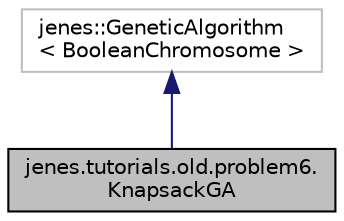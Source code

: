 digraph "jenes.tutorials.old.problem6.KnapsackGA"
{
  edge [fontname="Helvetica",fontsize="10",labelfontname="Helvetica",labelfontsize="10"];
  node [fontname="Helvetica",fontsize="10",shape=record];
  Node1 [label="jenes.tutorials.old.problem6.\lKnapsackGA",height=0.2,width=0.4,color="black", fillcolor="grey75", style="filled" fontcolor="black"];
  Node2 -> Node1 [dir="back",color="midnightblue",fontsize="10",style="solid",fontname="Helvetica"];
  Node2 [label="jenes::GeneticAlgorithm\l\< BooleanChromosome \>",height=0.2,width=0.4,color="grey75", fillcolor="white", style="filled"];
}
